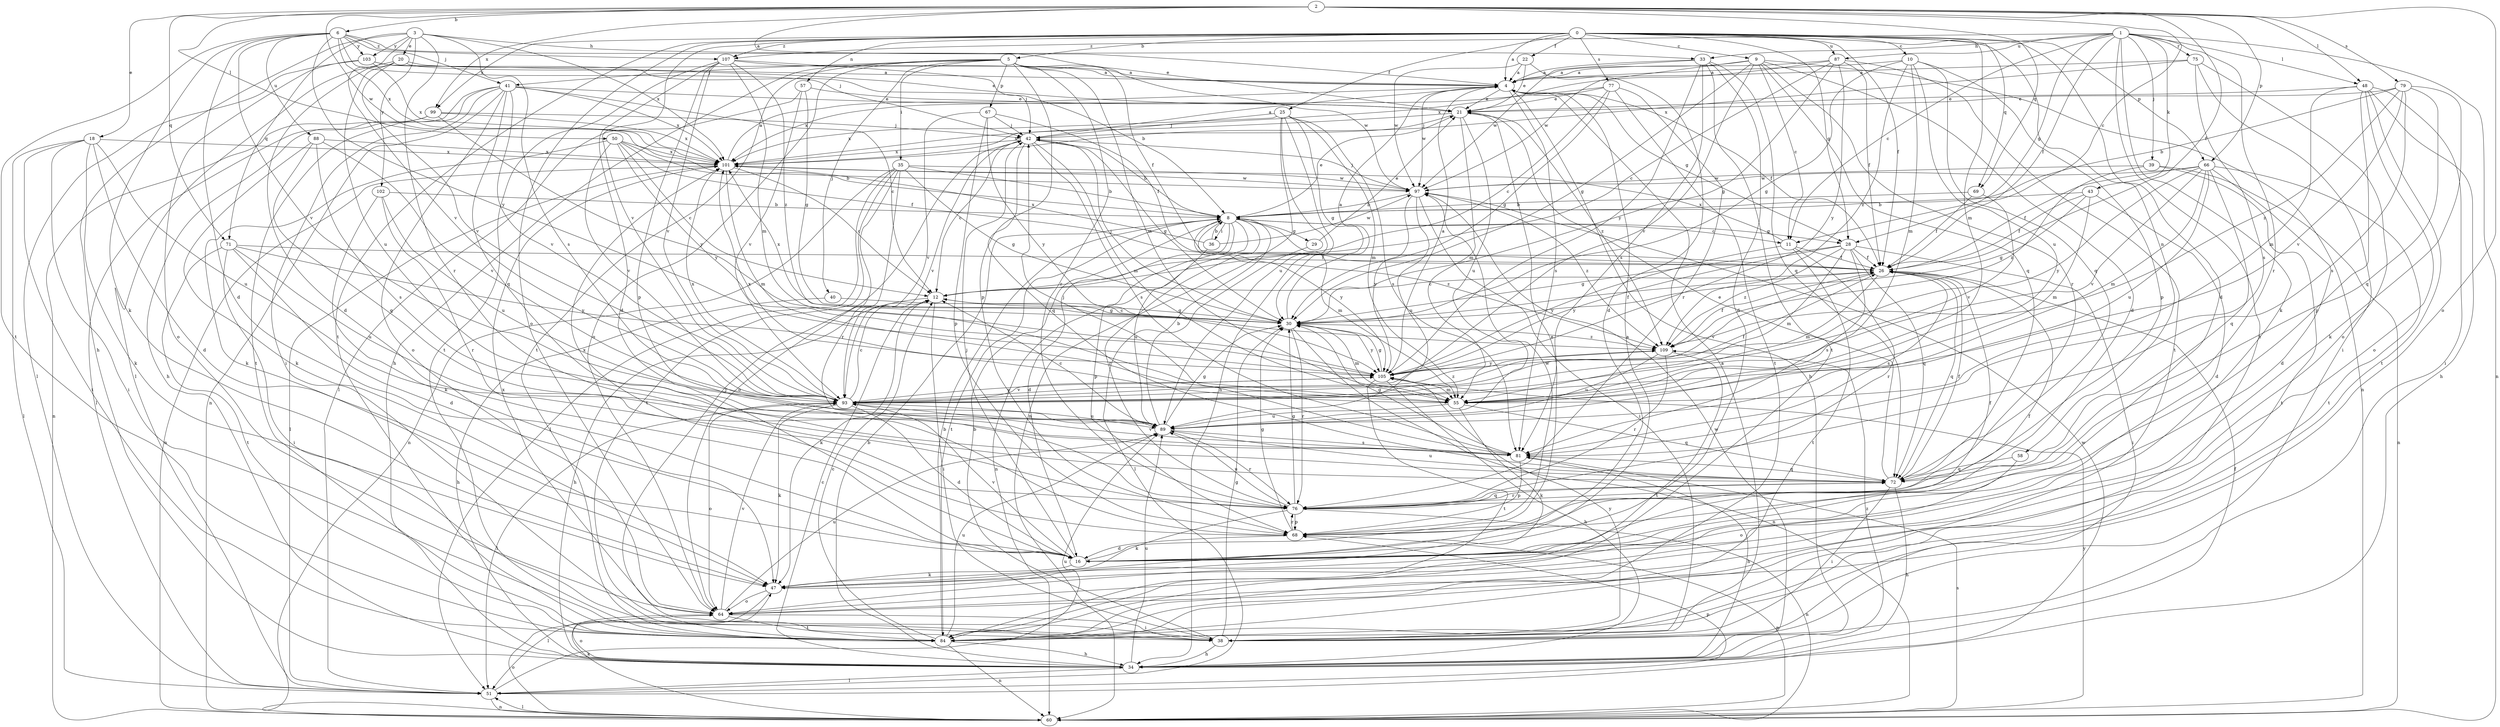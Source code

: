 strict digraph  {
0;
1;
2;
3;
4;
5;
6;
8;
9;
10;
11;
12;
16;
18;
20;
21;
22;
25;
26;
28;
29;
30;
33;
34;
35;
36;
38;
39;
40;
41;
42;
43;
47;
48;
50;
51;
55;
57;
58;
60;
64;
66;
67;
68;
69;
71;
72;
75;
76;
77;
79;
81;
84;
87;
88;
89;
93;
97;
99;
101;
102;
103;
105;
107;
109;
0 -> 4  [label=a];
0 -> 5  [label=b];
0 -> 9  [label=c];
0 -> 10  [label=c];
0 -> 16  [label=d];
0 -> 22  [label=f];
0 -> 25  [label=f];
0 -> 26  [label=f];
0 -> 28  [label=g];
0 -> 55  [label=m];
0 -> 57  [label=n];
0 -> 58  [label=n];
0 -> 64  [label=o];
0 -> 66  [label=p];
0 -> 69  [label=q];
0 -> 77  [label=s];
0 -> 84  [label=t];
0 -> 87  [label=u];
0 -> 93  [label=v];
0 -> 99  [label=x];
0 -> 107  [label=z];
1 -> 11  [label=c];
1 -> 26  [label=f];
1 -> 28  [label=g];
1 -> 33  [label=h];
1 -> 39  [label=j];
1 -> 43  [label=k];
1 -> 47  [label=k];
1 -> 48  [label=l];
1 -> 60  [label=n];
1 -> 75  [label=r];
1 -> 76  [label=r];
1 -> 84  [label=t];
1 -> 87  [label=u];
1 -> 107  [label=z];
2 -> 4  [label=a];
2 -> 6  [label=b];
2 -> 11  [label=c];
2 -> 18  [label=e];
2 -> 26  [label=f];
2 -> 48  [label=l];
2 -> 50  [label=l];
2 -> 64  [label=o];
2 -> 66  [label=p];
2 -> 69  [label=q];
2 -> 71  [label=q];
2 -> 79  [label=s];
2 -> 97  [label=w];
2 -> 99  [label=x];
3 -> 20  [label=e];
3 -> 33  [label=h];
3 -> 34  [label=h];
3 -> 71  [label=q];
3 -> 76  [label=r];
3 -> 81  [label=s];
3 -> 93  [label=v];
3 -> 101  [label=x];
3 -> 102  [label=y];
3 -> 103  [label=y];
4 -> 21  [label=e];
4 -> 26  [label=f];
4 -> 28  [label=g];
4 -> 34  [label=h];
4 -> 81  [label=s];
4 -> 97  [label=w];
5 -> 26  [label=f];
5 -> 34  [label=h];
5 -> 35  [label=i];
5 -> 40  [label=j];
5 -> 41  [label=j];
5 -> 55  [label=m];
5 -> 64  [label=o];
5 -> 67  [label=p];
5 -> 68  [label=p];
5 -> 76  [label=r];
5 -> 84  [label=t];
5 -> 97  [label=w];
6 -> 16  [label=d];
6 -> 21  [label=e];
6 -> 41  [label=j];
6 -> 42  [label=j];
6 -> 47  [label=k];
6 -> 84  [label=t];
6 -> 88  [label=u];
6 -> 93  [label=v];
6 -> 101  [label=x];
6 -> 103  [label=y];
6 -> 105  [label=y];
6 -> 107  [label=z];
8 -> 11  [label=c];
8 -> 16  [label=d];
8 -> 21  [label=e];
8 -> 28  [label=g];
8 -> 29  [label=g];
8 -> 36  [label=i];
8 -> 55  [label=m];
8 -> 60  [label=n];
8 -> 68  [label=p];
8 -> 76  [label=r];
8 -> 84  [label=t];
8 -> 105  [label=y];
8 -> 109  [label=z];
9 -> 4  [label=a];
9 -> 11  [label=c];
9 -> 16  [label=d];
9 -> 30  [label=g];
9 -> 60  [label=n];
9 -> 72  [label=q];
9 -> 76  [label=r];
9 -> 93  [label=v];
9 -> 97  [label=w];
10 -> 4  [label=a];
10 -> 30  [label=g];
10 -> 55  [label=m];
10 -> 68  [label=p];
10 -> 72  [label=q];
10 -> 89  [label=u];
10 -> 109  [label=z];
11 -> 26  [label=f];
11 -> 76  [label=r];
11 -> 84  [label=t];
11 -> 101  [label=x];
11 -> 105  [label=y];
12 -> 30  [label=g];
12 -> 34  [label=h];
12 -> 38  [label=i];
12 -> 47  [label=k];
16 -> 21  [label=e];
16 -> 26  [label=f];
16 -> 42  [label=j];
16 -> 47  [label=k];
16 -> 93  [label=v];
18 -> 16  [label=d];
18 -> 38  [label=i];
18 -> 47  [label=k];
18 -> 51  [label=l];
18 -> 84  [label=t];
18 -> 89  [label=u];
18 -> 101  [label=x];
20 -> 4  [label=a];
20 -> 16  [label=d];
20 -> 21  [label=e];
20 -> 51  [label=l];
20 -> 89  [label=u];
20 -> 93  [label=v];
21 -> 42  [label=j];
21 -> 55  [label=m];
21 -> 89  [label=u];
21 -> 101  [label=x];
21 -> 109  [label=z];
22 -> 4  [label=a];
22 -> 16  [label=d];
22 -> 21  [label=e];
22 -> 97  [label=w];
25 -> 30  [label=g];
25 -> 34  [label=h];
25 -> 42  [label=j];
25 -> 55  [label=m];
25 -> 60  [label=n];
25 -> 81  [label=s];
25 -> 89  [label=u];
25 -> 101  [label=x];
26 -> 12  [label=c];
26 -> 55  [label=m];
26 -> 72  [label=q];
26 -> 81  [label=s];
26 -> 93  [label=v];
28 -> 26  [label=f];
28 -> 30  [label=g];
28 -> 38  [label=i];
28 -> 55  [label=m];
28 -> 72  [label=q];
28 -> 81  [label=s];
28 -> 105  [label=y];
28 -> 109  [label=z];
29 -> 21  [label=e];
29 -> 51  [label=l];
30 -> 4  [label=a];
30 -> 12  [label=c];
30 -> 26  [label=f];
30 -> 42  [label=j];
30 -> 55  [label=m];
30 -> 60  [label=n];
30 -> 76  [label=r];
30 -> 101  [label=x];
30 -> 105  [label=y];
30 -> 109  [label=z];
33 -> 4  [label=a];
33 -> 16  [label=d];
33 -> 72  [label=q];
33 -> 81  [label=s];
33 -> 84  [label=t];
33 -> 97  [label=w];
33 -> 105  [label=y];
34 -> 8  [label=b];
34 -> 12  [label=c];
34 -> 26  [label=f];
34 -> 51  [label=l];
34 -> 64  [label=o];
34 -> 89  [label=u];
34 -> 97  [label=w];
34 -> 109  [label=z];
35 -> 8  [label=b];
35 -> 30  [label=g];
35 -> 51  [label=l];
35 -> 60  [label=n];
35 -> 64  [label=o];
35 -> 76  [label=r];
35 -> 84  [label=t];
35 -> 97  [label=w];
36 -> 8  [label=b];
36 -> 89  [label=u];
36 -> 97  [label=w];
36 -> 101  [label=x];
38 -> 4  [label=a];
38 -> 8  [label=b];
38 -> 30  [label=g];
38 -> 34  [label=h];
38 -> 42  [label=j];
38 -> 105  [label=y];
39 -> 60  [label=n];
39 -> 84  [label=t];
39 -> 97  [label=w];
39 -> 109  [label=z];
40 -> 30  [label=g];
40 -> 34  [label=h];
41 -> 12  [label=c];
41 -> 21  [label=e];
41 -> 34  [label=h];
41 -> 38  [label=i];
41 -> 60  [label=n];
41 -> 64  [label=o];
41 -> 72  [label=q];
41 -> 84  [label=t];
41 -> 93  [label=v];
41 -> 101  [label=x];
42 -> 4  [label=a];
42 -> 8  [label=b];
42 -> 12  [label=c];
42 -> 30  [label=g];
42 -> 55  [label=m];
42 -> 72  [label=q];
42 -> 81  [label=s];
42 -> 93  [label=v];
42 -> 101  [label=x];
43 -> 8  [label=b];
43 -> 16  [label=d];
43 -> 26  [label=f];
43 -> 30  [label=g];
43 -> 55  [label=m];
47 -> 4  [label=a];
47 -> 51  [label=l];
47 -> 64  [label=o];
48 -> 21  [label=e];
48 -> 34  [label=h];
48 -> 38  [label=i];
48 -> 55  [label=m];
48 -> 64  [label=o];
48 -> 68  [label=p];
48 -> 84  [label=t];
50 -> 8  [label=b];
50 -> 12  [label=c];
50 -> 26  [label=f];
50 -> 47  [label=k];
50 -> 93  [label=v];
50 -> 101  [label=x];
50 -> 105  [label=y];
51 -> 60  [label=n];
51 -> 68  [label=p];
51 -> 89  [label=u];
51 -> 97  [label=w];
55 -> 47  [label=k];
55 -> 72  [label=q];
55 -> 89  [label=u];
55 -> 101  [label=x];
57 -> 21  [label=e];
57 -> 30  [label=g];
57 -> 51  [label=l];
57 -> 93  [label=v];
58 -> 64  [label=o];
58 -> 72  [label=q];
60 -> 47  [label=k];
60 -> 51  [label=l];
60 -> 64  [label=o];
60 -> 68  [label=p];
60 -> 81  [label=s];
60 -> 105  [label=y];
64 -> 38  [label=i];
64 -> 84  [label=t];
64 -> 89  [label=u];
64 -> 93  [label=v];
64 -> 101  [label=x];
66 -> 16  [label=d];
66 -> 26  [label=f];
66 -> 55  [label=m];
66 -> 72  [label=q];
66 -> 84  [label=t];
66 -> 89  [label=u];
66 -> 93  [label=v];
66 -> 97  [label=w];
66 -> 105  [label=y];
67 -> 26  [label=f];
67 -> 42  [label=j];
67 -> 68  [label=p];
67 -> 93  [label=v];
67 -> 105  [label=y];
68 -> 16  [label=d];
68 -> 26  [label=f];
68 -> 30  [label=g];
68 -> 76  [label=r];
68 -> 97  [label=w];
68 -> 101  [label=x];
69 -> 8  [label=b];
69 -> 26  [label=f];
69 -> 93  [label=v];
71 -> 16  [label=d];
71 -> 26  [label=f];
71 -> 38  [label=i];
71 -> 84  [label=t];
71 -> 89  [label=u];
71 -> 105  [label=y];
72 -> 21  [label=e];
72 -> 26  [label=f];
72 -> 34  [label=h];
72 -> 38  [label=i];
72 -> 76  [label=r];
72 -> 89  [label=u];
75 -> 4  [label=a];
75 -> 38  [label=i];
75 -> 64  [label=o];
75 -> 81  [label=s];
75 -> 101  [label=x];
76 -> 30  [label=g];
76 -> 47  [label=k];
76 -> 60  [label=n];
76 -> 68  [label=p];
76 -> 72  [label=q];
76 -> 89  [label=u];
77 -> 12  [label=c];
77 -> 21  [label=e];
77 -> 30  [label=g];
77 -> 76  [label=r];
77 -> 84  [label=t];
77 -> 101  [label=x];
79 -> 8  [label=b];
79 -> 21  [label=e];
79 -> 47  [label=k];
79 -> 72  [label=q];
79 -> 81  [label=s];
79 -> 93  [label=v];
79 -> 109  [label=z];
81 -> 30  [label=g];
81 -> 34  [label=h];
81 -> 42  [label=j];
81 -> 68  [label=p];
81 -> 72  [label=q];
81 -> 93  [label=v];
84 -> 8  [label=b];
84 -> 12  [label=c];
84 -> 34  [label=h];
84 -> 60  [label=n];
84 -> 89  [label=u];
87 -> 4  [label=a];
87 -> 12  [label=c];
87 -> 26  [label=f];
87 -> 30  [label=g];
87 -> 84  [label=t];
87 -> 101  [label=x];
87 -> 105  [label=y];
88 -> 47  [label=k];
88 -> 72  [label=q];
88 -> 81  [label=s];
88 -> 93  [label=v];
88 -> 101  [label=x];
89 -> 8  [label=b];
89 -> 12  [label=c];
89 -> 30  [label=g];
89 -> 76  [label=r];
89 -> 81  [label=s];
93 -> 12  [label=c];
93 -> 16  [label=d];
93 -> 26  [label=f];
93 -> 47  [label=k];
93 -> 51  [label=l];
93 -> 64  [label=o];
93 -> 89  [label=u];
93 -> 101  [label=x];
93 -> 105  [label=y];
93 -> 109  [label=z];
97 -> 8  [label=b];
97 -> 38  [label=i];
97 -> 42  [label=j];
97 -> 89  [label=u];
97 -> 105  [label=y];
97 -> 109  [label=z];
99 -> 42  [label=j];
99 -> 51  [label=l];
99 -> 60  [label=n];
99 -> 101  [label=x];
99 -> 105  [label=y];
101 -> 4  [label=a];
101 -> 12  [label=c];
101 -> 51  [label=l];
101 -> 55  [label=m];
101 -> 60  [label=n];
101 -> 97  [label=w];
102 -> 8  [label=b];
102 -> 47  [label=k];
102 -> 76  [label=r];
102 -> 89  [label=u];
103 -> 4  [label=a];
103 -> 42  [label=j];
103 -> 51  [label=l];
103 -> 64  [label=o];
103 -> 101  [label=x];
105 -> 4  [label=a];
105 -> 30  [label=g];
105 -> 34  [label=h];
105 -> 55  [label=m];
105 -> 84  [label=t];
105 -> 93  [label=v];
107 -> 4  [label=a];
107 -> 8  [label=b];
107 -> 16  [label=d];
107 -> 55  [label=m];
107 -> 68  [label=p];
107 -> 84  [label=t];
107 -> 93  [label=v];
107 -> 109  [label=z];
109 -> 26  [label=f];
109 -> 76  [label=r];
109 -> 84  [label=t];
109 -> 89  [label=u];
109 -> 105  [label=y];
}
